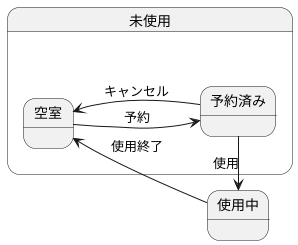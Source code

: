 @startuml 演習6-2
left to right direction
state 未使用{
    state 空室
    state 予約済み

}
使用中 -> 空室 : 使用終了
空室 --> 予約済み : 予約
予約済み --> 空室 : キャンセル
予約済み -> 使用中 : 使用

@enduml